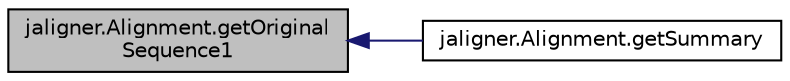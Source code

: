 digraph "jaligner.Alignment.getOriginalSequence1"
{
  edge [fontname="Helvetica",fontsize="10",labelfontname="Helvetica",labelfontsize="10"];
  node [fontname="Helvetica",fontsize="10",shape=record];
  rankdir="LR";
  Node1 [label="jaligner.Alignment.getOriginal\lSequence1",height=0.2,width=0.4,color="black", fillcolor="grey75", style="filled" fontcolor="black"];
  Node1 -> Node2 [dir="back",color="midnightblue",fontsize="10",style="solid",fontname="Helvetica"];
  Node2 [label="jaligner.Alignment.getSummary",height=0.2,width=0.4,color="black", fillcolor="white", style="filled",URL="$classjaligner_1_1_alignment.html#a3d250e0dcf2923a86b99818754e81e98"];
}
